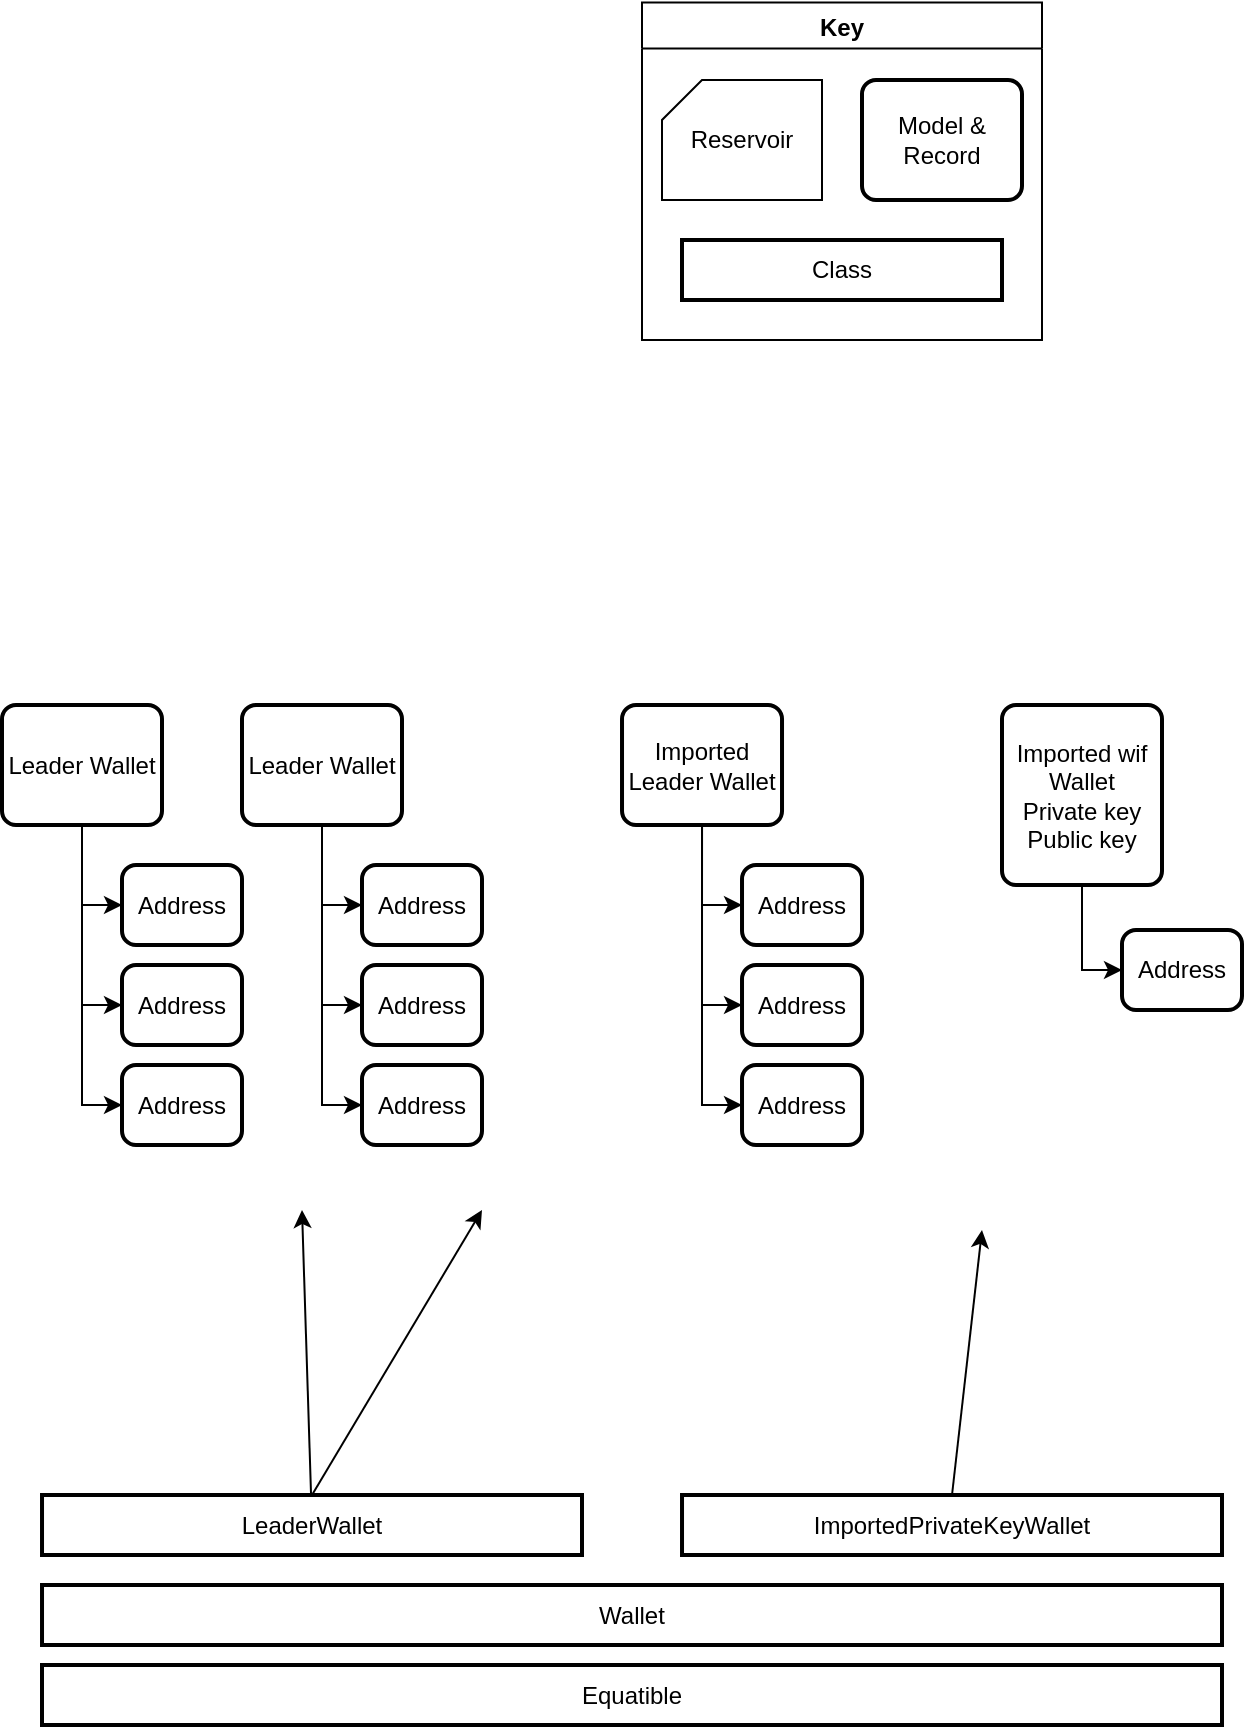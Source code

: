 <mxfile>
    <diagram id="B2Imsyf_CLR86bu_pUIC" name="Page-1">
        <mxGraphModel dx="694" dy="332" grid="1" gridSize="10" guides="1" tooltips="1" connect="1" arrows="1" fold="1" page="1" pageScale="1" pageWidth="850" pageHeight="1100" math="0" shadow="0">
            <root>
                <mxCell id="0"/>
                <mxCell id="1" parent="0"/>
                <mxCell id="147" style="edgeStyle=orthogonalEdgeStyle;rounded=0;orthogonalLoop=1;jettySize=auto;html=1;exitX=0.5;exitY=1;exitDx=0;exitDy=0;entryX=0;entryY=0.5;entryDx=0;entryDy=0;" parent="1" source="126" target="143" edge="1">
                    <mxGeometry relative="1" as="geometry"/>
                </mxCell>
                <mxCell id="148" style="edgeStyle=orthogonalEdgeStyle;rounded=0;orthogonalLoop=1;jettySize=auto;html=1;exitX=0.5;exitY=1;exitDx=0;exitDy=0;entryX=0;entryY=0.5;entryDx=0;entryDy=0;" parent="1" source="126" target="142" edge="1">
                    <mxGeometry relative="1" as="geometry"/>
                </mxCell>
                <mxCell id="149" style="edgeStyle=orthogonalEdgeStyle;rounded=0;orthogonalLoop=1;jettySize=auto;html=1;exitX=0.5;exitY=1;exitDx=0;exitDy=0;entryX=0;entryY=0.5;entryDx=0;entryDy=0;" parent="1" source="126" target="141" edge="1">
                    <mxGeometry relative="1" as="geometry"/>
                </mxCell>
                <mxCell id="126" value="Leader Wallet&lt;br&gt;" style="rounded=1;whiteSpace=wrap;html=1;absoluteArcSize=1;arcSize=14;strokeWidth=2;" parent="1" vertex="1">
                    <mxGeometry x="150" y="367.5" width="80" height="60" as="geometry"/>
                </mxCell>
                <mxCell id="150" style="edgeStyle=orthogonalEdgeStyle;rounded=0;orthogonalLoop=1;jettySize=auto;html=1;exitX=0.5;exitY=1;exitDx=0;exitDy=0;entryX=0;entryY=0.5;entryDx=0;entryDy=0;" parent="1" source="128" target="146" edge="1">
                    <mxGeometry relative="1" as="geometry"/>
                </mxCell>
                <mxCell id="151" style="edgeStyle=orthogonalEdgeStyle;rounded=0;orthogonalLoop=1;jettySize=auto;html=1;exitX=0.5;exitY=1;exitDx=0;exitDy=0;entryX=0;entryY=0.5;entryDx=0;entryDy=0;" parent="1" source="128" target="145" edge="1">
                    <mxGeometry relative="1" as="geometry"/>
                </mxCell>
                <mxCell id="152" style="edgeStyle=orthogonalEdgeStyle;rounded=0;orthogonalLoop=1;jettySize=auto;html=1;exitX=0.5;exitY=1;exitDx=0;exitDy=0;entryX=0;entryY=0.5;entryDx=0;entryDy=0;" parent="1" source="128" target="144" edge="1">
                    <mxGeometry relative="1" as="geometry"/>
                </mxCell>
                <mxCell id="128" value="Leader Wallet" style="rounded=1;whiteSpace=wrap;html=1;absoluteArcSize=1;arcSize=14;strokeWidth=2;" parent="1" vertex="1">
                    <mxGeometry x="30" y="367.5" width="80" height="60" as="geometry"/>
                </mxCell>
                <mxCell id="141" value="Address" style="rounded=1;whiteSpace=wrap;html=1;absoluteArcSize=1;arcSize=14;strokeWidth=2;" parent="1" vertex="1">
                    <mxGeometry x="210" y="447.5" width="60" height="40" as="geometry"/>
                </mxCell>
                <mxCell id="142" value="Address" style="rounded=1;whiteSpace=wrap;html=1;absoluteArcSize=1;arcSize=14;strokeWidth=2;" parent="1" vertex="1">
                    <mxGeometry x="210" y="497.5" width="60" height="40" as="geometry"/>
                </mxCell>
                <mxCell id="143" value="Address" style="rounded=1;whiteSpace=wrap;html=1;absoluteArcSize=1;arcSize=14;strokeWidth=2;" parent="1" vertex="1">
                    <mxGeometry x="210" y="547.5" width="60" height="40" as="geometry"/>
                </mxCell>
                <mxCell id="144" value="Address" style="rounded=1;whiteSpace=wrap;html=1;absoluteArcSize=1;arcSize=14;strokeWidth=2;" parent="1" vertex="1">
                    <mxGeometry x="90" y="447.5" width="60" height="40" as="geometry"/>
                </mxCell>
                <mxCell id="145" value="Address" style="rounded=1;whiteSpace=wrap;html=1;absoluteArcSize=1;arcSize=14;strokeWidth=2;" parent="1" vertex="1">
                    <mxGeometry x="90" y="497.5" width="60" height="40" as="geometry"/>
                </mxCell>
                <mxCell id="146" value="Address" style="rounded=1;whiteSpace=wrap;html=1;absoluteArcSize=1;arcSize=14;strokeWidth=2;" parent="1" vertex="1">
                    <mxGeometry x="90" y="547.5" width="60" height="40" as="geometry"/>
                </mxCell>
                <mxCell id="218" style="edgeStyle=orthogonalEdgeStyle;rounded=0;orthogonalLoop=1;jettySize=auto;html=1;entryX=0;entryY=0.5;entryDx=0;entryDy=0;" parent="1" source="163" target="216" edge="1">
                    <mxGeometry relative="1" as="geometry"/>
                </mxCell>
                <mxCell id="163" value="Imported wif Wallet&lt;br&gt;Private key&lt;br&gt;Public key" style="rounded=1;whiteSpace=wrap;html=1;absoluteArcSize=1;arcSize=14;strokeWidth=2;" parent="1" vertex="1">
                    <mxGeometry x="530" y="367.5" width="80" height="90" as="geometry"/>
                </mxCell>
                <mxCell id="169" style="edgeStyle=orthogonalEdgeStyle;rounded=0;orthogonalLoop=1;jettySize=auto;html=1;exitX=0.5;exitY=1;exitDx=0;exitDy=0;entryX=0;entryY=0.5;entryDx=0;entryDy=0;" parent="1" source="172" target="175" edge="1">
                    <mxGeometry relative="1" as="geometry"/>
                </mxCell>
                <mxCell id="170" style="edgeStyle=orthogonalEdgeStyle;rounded=0;orthogonalLoop=1;jettySize=auto;html=1;exitX=0.5;exitY=1;exitDx=0;exitDy=0;entryX=0;entryY=0.5;entryDx=0;entryDy=0;" parent="1" source="172" target="174" edge="1">
                    <mxGeometry relative="1" as="geometry"/>
                </mxCell>
                <mxCell id="171" style="edgeStyle=orthogonalEdgeStyle;rounded=0;orthogonalLoop=1;jettySize=auto;html=1;exitX=0.5;exitY=1;exitDx=0;exitDy=0;entryX=0;entryY=0.5;entryDx=0;entryDy=0;" parent="1" source="172" target="173" edge="1">
                    <mxGeometry relative="1" as="geometry"/>
                </mxCell>
                <mxCell id="172" value="Imported Leader Wallet" style="rounded=1;whiteSpace=wrap;html=1;absoluteArcSize=1;arcSize=14;strokeWidth=2;" parent="1" vertex="1">
                    <mxGeometry x="340.01" y="367.5" width="80" height="60" as="geometry"/>
                </mxCell>
                <mxCell id="173" value="Address" style="rounded=1;whiteSpace=wrap;html=1;absoluteArcSize=1;arcSize=14;strokeWidth=2;" parent="1" vertex="1">
                    <mxGeometry x="400.01" y="447.5" width="60" height="40" as="geometry"/>
                </mxCell>
                <mxCell id="174" value="Address" style="rounded=1;whiteSpace=wrap;html=1;absoluteArcSize=1;arcSize=14;strokeWidth=2;" parent="1" vertex="1">
                    <mxGeometry x="400.01" y="497.5" width="60" height="40" as="geometry"/>
                </mxCell>
                <mxCell id="175" value="Address" style="rounded=1;whiteSpace=wrap;html=1;absoluteArcSize=1;arcSize=14;strokeWidth=2;" parent="1" vertex="1">
                    <mxGeometry x="400.01" y="547.5" width="60" height="40" as="geometry"/>
                </mxCell>
                <mxCell id="187" value="Equatible" style="rounded=0;whiteSpace=wrap;html=1;absoluteArcSize=1;arcSize=14;strokeWidth=2;" parent="1" vertex="1">
                    <mxGeometry x="50" y="847.5" width="590" height="30" as="geometry"/>
                </mxCell>
                <mxCell id="188" value="Wallet" style="rounded=0;whiteSpace=wrap;html=1;absoluteArcSize=1;arcSize=14;strokeWidth=2;" parent="1" vertex="1">
                    <mxGeometry x="50.01" y="807.5" width="589.99" height="30" as="geometry"/>
                </mxCell>
                <mxCell id="191" value="ImportedPrivateKeyWallet" style="rounded=0;whiteSpace=wrap;html=1;absoluteArcSize=1;arcSize=14;strokeWidth=2;" parent="1" vertex="1">
                    <mxGeometry x="370.01" y="762.5" width="269.99" height="30" as="geometry"/>
                </mxCell>
                <mxCell id="197" style="edgeStyle=none;rounded=0;orthogonalLoop=1;jettySize=auto;html=1;" parent="1" source="193" edge="1">
                    <mxGeometry relative="1" as="geometry">
                        <mxPoint x="180" y="620" as="targetPoint"/>
                    </mxGeometry>
                </mxCell>
                <mxCell id="193" value="LeaderWallet" style="rounded=0;whiteSpace=wrap;html=1;absoluteArcSize=1;arcSize=14;strokeWidth=2;" parent="1" vertex="1">
                    <mxGeometry x="50.01" y="762.5" width="269.99" height="30" as="geometry"/>
                </mxCell>
                <mxCell id="194" value="" style="endArrow=classic;html=1;exitX=0.5;exitY=0;exitDx=0;exitDy=0;" parent="1" source="191" edge="1">
                    <mxGeometry width="50" height="50" relative="1" as="geometry">
                        <mxPoint x="730.01" y="710" as="sourcePoint"/>
                        <mxPoint x="520" y="630" as="targetPoint"/>
                    </mxGeometry>
                </mxCell>
                <mxCell id="201" value="Key" style="swimlane;" parent="1" vertex="1">
                    <mxGeometry x="350" y="16.25" width="200" height="168.75" as="geometry"/>
                </mxCell>
                <mxCell id="202" value="Reservoir" style="shape=card;whiteSpace=wrap;html=1;size=20;" parent="201" vertex="1">
                    <mxGeometry x="10" y="38.75" width="80" height="60" as="geometry"/>
                </mxCell>
                <mxCell id="203" value="Model &amp;amp; Record" style="rounded=1;whiteSpace=wrap;html=1;absoluteArcSize=1;arcSize=14;strokeWidth=2;" parent="201" vertex="1">
                    <mxGeometry x="110" y="38.75" width="80" height="60" as="geometry"/>
                </mxCell>
                <mxCell id="205" value="Class" style="rounded=0;whiteSpace=wrap;html=1;absoluteArcSize=1;arcSize=14;strokeWidth=2;" parent="201" vertex="1">
                    <mxGeometry x="20" y="118.75" width="160" height="30" as="geometry"/>
                </mxCell>
                <mxCell id="216" value="Address" style="rounded=1;whiteSpace=wrap;html=1;absoluteArcSize=1;arcSize=14;strokeWidth=2;" parent="1" vertex="1">
                    <mxGeometry x="590" y="480" width="60" height="40" as="geometry"/>
                </mxCell>
                <mxCell id="225" style="edgeStyle=none;rounded=0;orthogonalLoop=1;jettySize=auto;html=1;exitX=0.5;exitY=0;exitDx=0;exitDy=0;" parent="1" source="193" edge="1">
                    <mxGeometry relative="1" as="geometry">
                        <mxPoint x="270" y="620" as="targetPoint"/>
                        <mxPoint x="199.597" y="772.5" as="sourcePoint"/>
                    </mxGeometry>
                </mxCell>
            </root>
        </mxGraphModel>
    </diagram>
</mxfile>